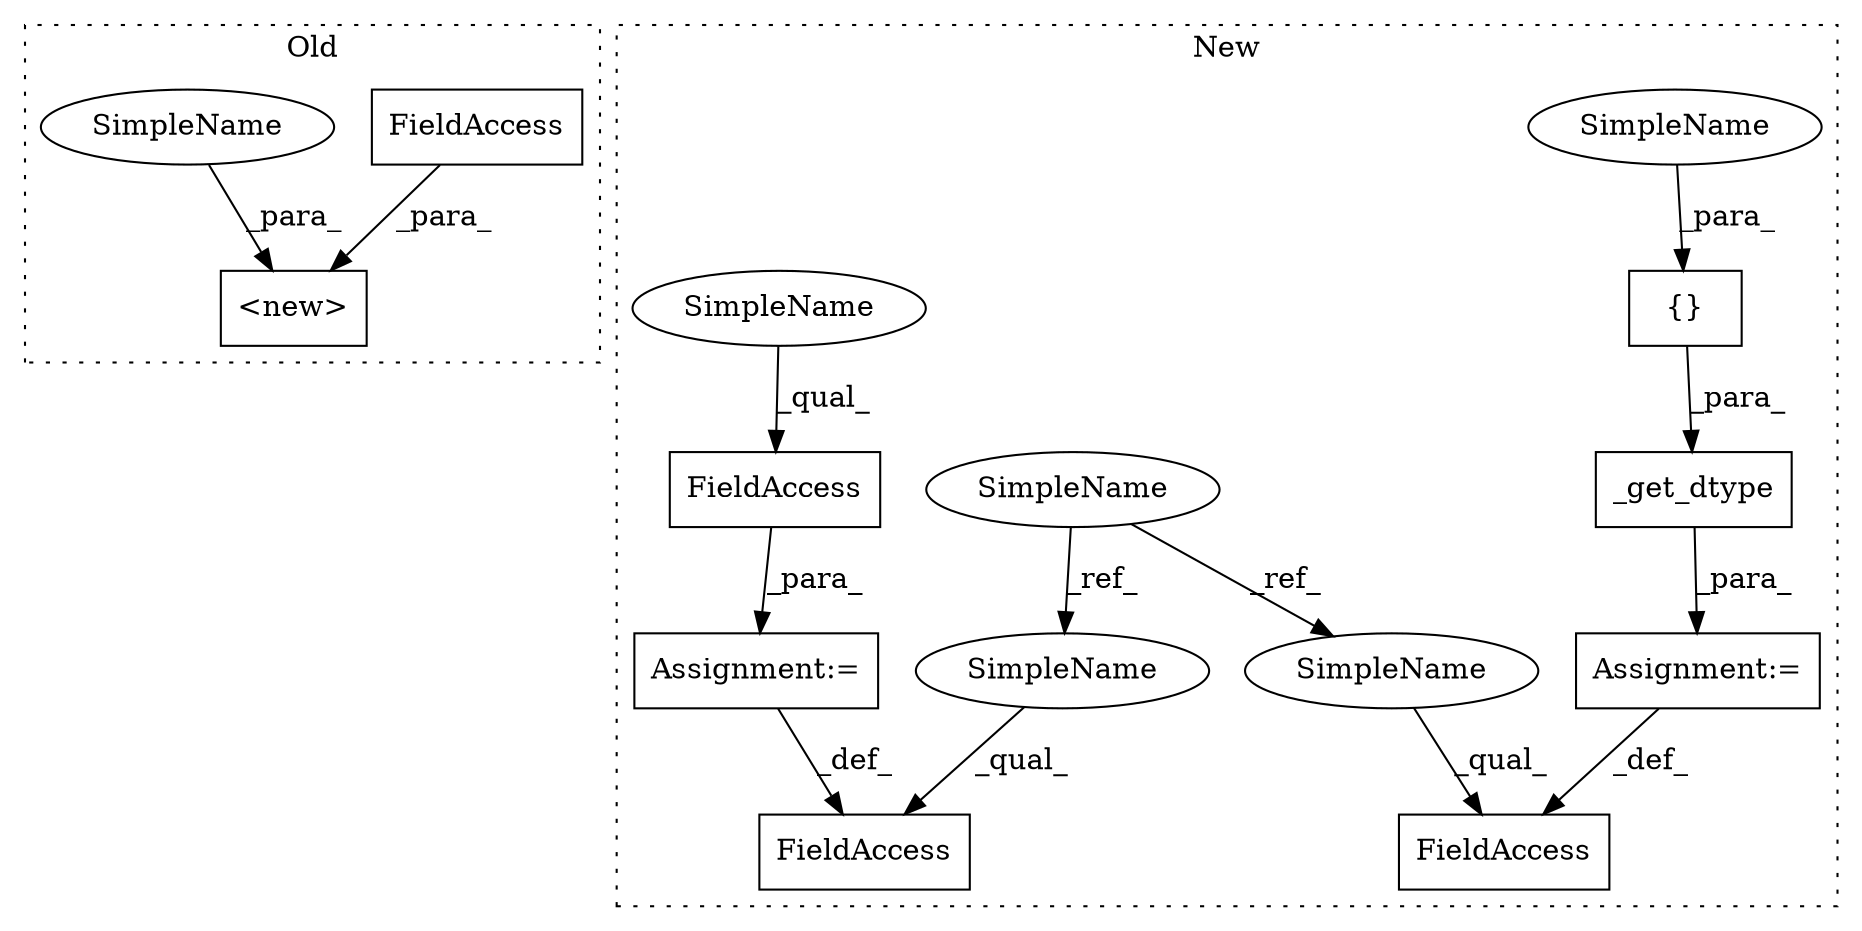 digraph G {
subgraph cluster0 {
1 [label="<new>" a="46" s="7424,7455" l="6,2" shape="box"];
8 [label="FieldAccess" a="22" s="7430" l="20" shape="box"];
13 [label="SimpleName" a="42" s="7451" l="4" shape="ellipse"];
label = "Old";
style="dotted";
}
subgraph cluster1 {
2 [label="_get_dtype" a="32" s="9628,9651" l="11,1" shape="box"];
3 [label="{}" a="4" s="9648,9650" l="1,1" shape="box"];
4 [label="FieldAccess" a="22" s="9669" l="7" shape="box"];
5 [label="FieldAccess" a="22" s="9617" l="10" shape="box"];
6 [label="SimpleName" a="42" s="9247" l="4" shape="ellipse"];
7 [label="FieldAccess" a="22" s="9658" l="10" shape="box"];
9 [label="Assignment:=" a="7" s="9627" l="1" shape="box"];
10 [label="Assignment:=" a="7" s="9668" l="1" shape="box"];
11 [label="SimpleName" a="42" s="9617" l="4" shape="ellipse"];
12 [label="SimpleName" a="42" s="9658" l="4" shape="ellipse"];
14 [label="SimpleName" a="42" s="9649" l="1" shape="ellipse"];
15 [label="SimpleName" a="42" s="9669" l="1" shape="ellipse"];
label = "New";
style="dotted";
}
2 -> 9 [label="_para_"];
3 -> 2 [label="_para_"];
4 -> 10 [label="_para_"];
6 -> 12 [label="_ref_"];
6 -> 11 [label="_ref_"];
8 -> 1 [label="_para_"];
9 -> 5 [label="_def_"];
10 -> 7 [label="_def_"];
11 -> 5 [label="_qual_"];
12 -> 7 [label="_qual_"];
13 -> 1 [label="_para_"];
14 -> 3 [label="_para_"];
15 -> 4 [label="_qual_"];
}
